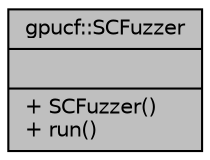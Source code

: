 digraph "gpucf::SCFuzzer"
{
 // INTERACTIVE_SVG=YES
  bgcolor="transparent";
  edge [fontname="Helvetica",fontsize="10",labelfontname="Helvetica",labelfontsize="10"];
  node [fontname="Helvetica",fontsize="10",shape=record];
  Node1 [label="{gpucf::SCFuzzer\n||+ SCFuzzer()\l+ run()\l}",height=0.2,width=0.4,color="black", fillcolor="grey75", style="filled", fontcolor="black"];
}
